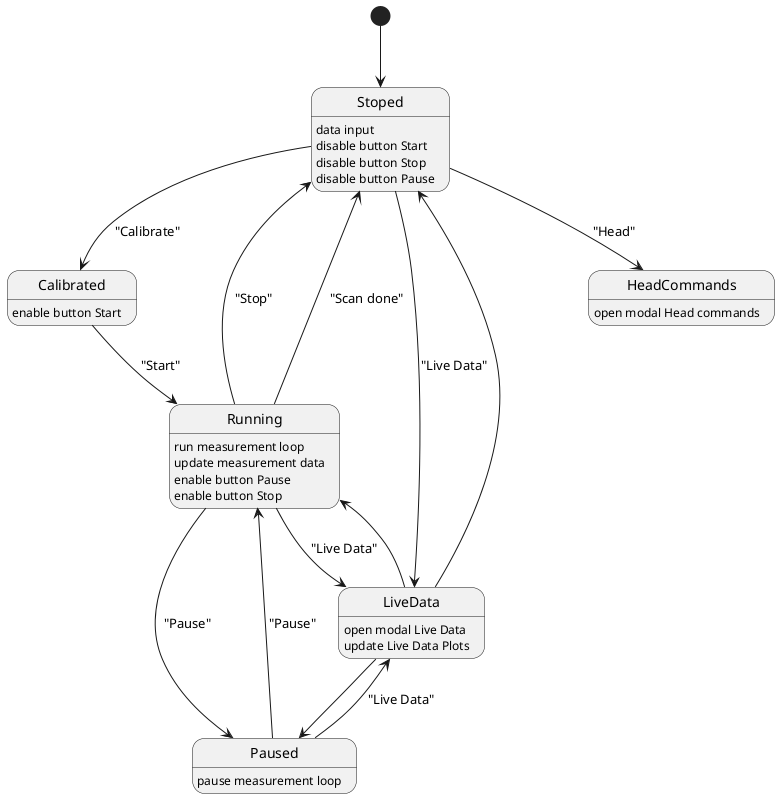 @startuml Zustandsdiagramm

[*] --> Stoped
Stoped --> Calibrated : "Calibrate"
Stoped --> HeadCommands : "Head"
Calibrated --> Running : "Start"
Running --> Paused : "Pause"
Running --> Stoped : "Stop"
Running --> Stoped : "Scan done"
Paused --> Running : "Pause"
Stoped --> LiveData : "Live Data"
Running --> LiveData : "Live Data"
Paused --> LiveData : "Live Data"
LiveData --> Stoped
LiveData --> Running
LiveData --> Paused

Stoped : data input
Stoped : disable button Start
Stoped : disable button Stop
Stoped : disable button Pause

Calibrated : enable button Start

HeadCommands : open modal Head commands

Running : run measurement loop
Running : update measurement data
Running : enable button Pause
Running : enable button Stop

Paused : pause measurement loop

LiveData : open modal Live Data
LiveData : update Live Data Plots

@enduml